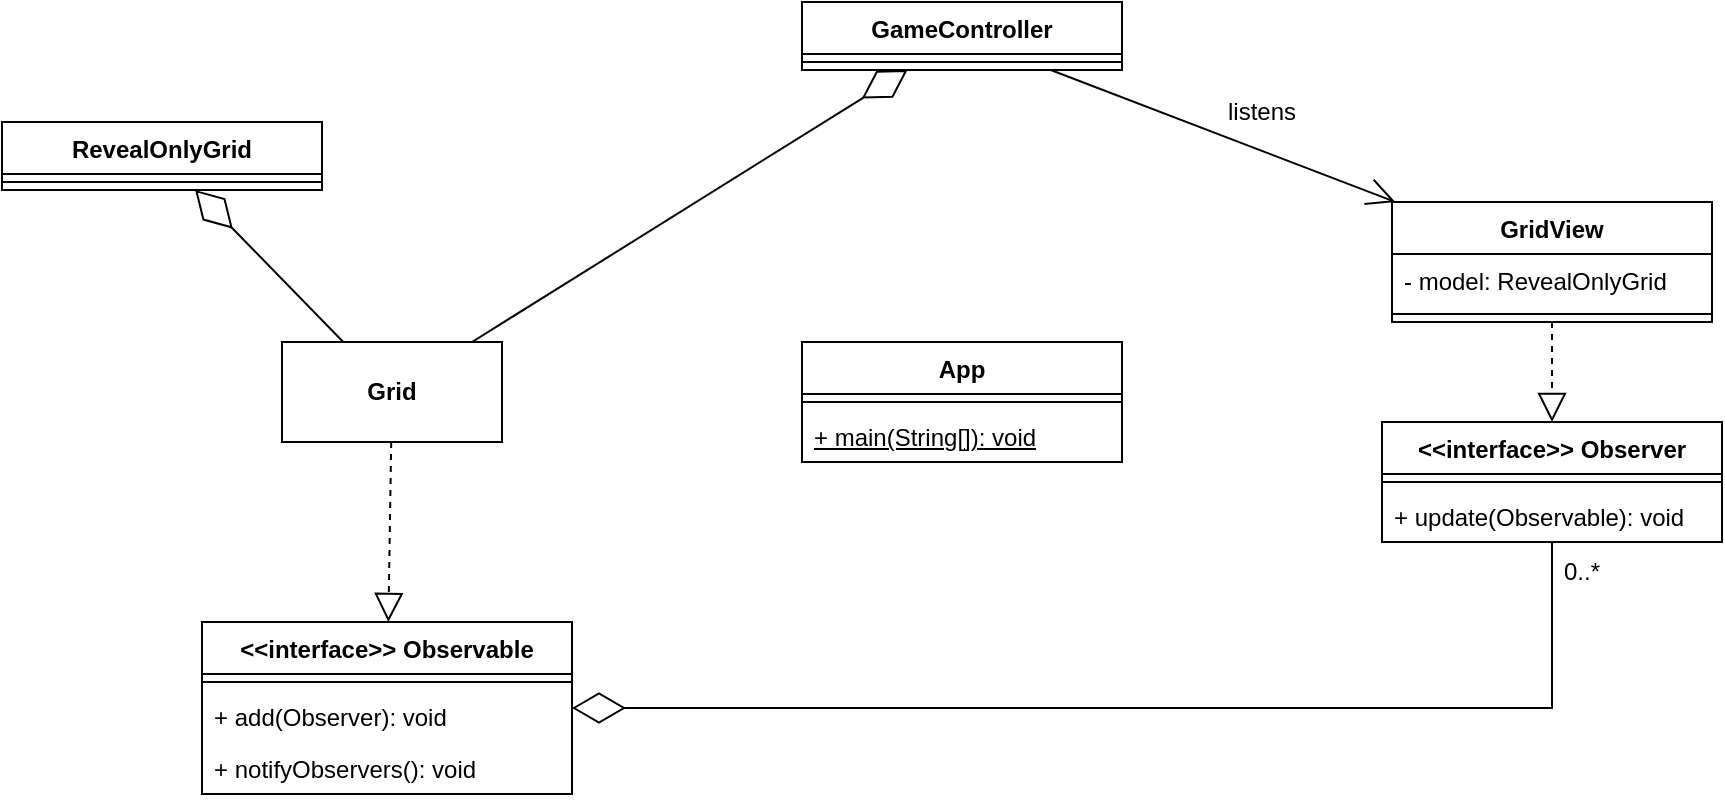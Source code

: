 <mxfile version="20.8.16" type="device"><diagram name="Page-1" id="g3-mVvi1hzuYnCL7R9HN"><mxGraphModel dx="1434" dy="775" grid="1" gridSize="10" guides="1" tooltips="1" connect="1" arrows="1" fold="1" page="1" pageScale="1" pageWidth="1169" pageHeight="827" math="0" shadow="0"><root><mxCell id="0"/><mxCell id="1" parent="0"/><mxCell id="6AYW1XJQmgtLw0MdgtlU-1" value="App" style="swimlane;fontStyle=1;align=center;verticalAlign=top;childLayout=stackLayout;horizontal=1;startSize=26;horizontalStack=0;resizeParent=1;resizeParentMax=0;resizeLast=0;collapsible=1;marginBottom=0;whiteSpace=wrap;html=1;" parent="1" vertex="1"><mxGeometry x="440" y="320" width="160" height="60" as="geometry"/></mxCell><mxCell id="6AYW1XJQmgtLw0MdgtlU-3" value="" style="line;strokeWidth=1;fillColor=none;align=left;verticalAlign=middle;spacingTop=-1;spacingLeft=3;spacingRight=3;rotatable=0;labelPosition=right;points=[];portConstraint=eastwest;strokeColor=inherit;" parent="6AYW1XJQmgtLw0MdgtlU-1" vertex="1"><mxGeometry y="26" width="160" height="8" as="geometry"/></mxCell><mxCell id="6AYW1XJQmgtLw0MdgtlU-5" value="&lt;u&gt;+ main(String[]): void&lt;/u&gt;" style="text;strokeColor=none;fillColor=none;align=left;verticalAlign=top;spacingLeft=4;spacingRight=4;overflow=hidden;rotatable=0;points=[[0,0.5],[1,0.5]];portConstraint=eastwest;whiteSpace=wrap;html=1;" parent="6AYW1XJQmgtLw0MdgtlU-1" vertex="1"><mxGeometry y="34" width="160" height="26" as="geometry"/></mxCell><mxCell id="6AYW1XJQmgtLw0MdgtlU-6" value="GameController" style="swimlane;fontStyle=1;align=center;verticalAlign=top;childLayout=stackLayout;horizontal=1;startSize=26;horizontalStack=0;resizeParent=1;resizeParentMax=0;resizeLast=0;collapsible=1;marginBottom=0;whiteSpace=wrap;html=1;" parent="1" vertex="1"><mxGeometry x="440" y="150" width="160" height="34" as="geometry"/></mxCell><mxCell id="6AYW1XJQmgtLw0MdgtlU-7" value="" style="line;strokeWidth=1;fillColor=none;align=left;verticalAlign=middle;spacingTop=-1;spacingLeft=3;spacingRight=3;rotatable=0;labelPosition=right;points=[];portConstraint=eastwest;strokeColor=inherit;" parent="6AYW1XJQmgtLw0MdgtlU-6" vertex="1"><mxGeometry y="26" width="160" height="8" as="geometry"/></mxCell><mxCell id="6AYW1XJQmgtLw0MdgtlU-11" value="GridView" style="swimlane;fontStyle=1;align=center;verticalAlign=top;childLayout=stackLayout;horizontal=1;startSize=26;horizontalStack=0;resizeParent=1;resizeParentMax=0;resizeLast=0;collapsible=1;marginBottom=0;whiteSpace=wrap;html=1;" parent="1" vertex="1"><mxGeometry x="735" y="250" width="160" height="60" as="geometry"/></mxCell><mxCell id="6AYW1XJQmgtLw0MdgtlU-31" value="- model: RevealOnlyGrid" style="text;strokeColor=none;fillColor=none;align=left;verticalAlign=top;spacingLeft=4;spacingRight=4;overflow=hidden;rotatable=0;points=[[0,0.5],[1,0.5]];portConstraint=eastwest;whiteSpace=wrap;html=1;" parent="6AYW1XJQmgtLw0MdgtlU-11" vertex="1"><mxGeometry y="26" width="160" height="26" as="geometry"/></mxCell><mxCell id="6AYW1XJQmgtLw0MdgtlU-12" value="" style="line;strokeWidth=1;fillColor=none;align=left;verticalAlign=middle;spacingTop=-1;spacingLeft=3;spacingRight=3;rotatable=0;labelPosition=right;points=[];portConstraint=eastwest;strokeColor=inherit;" parent="6AYW1XJQmgtLw0MdgtlU-11" vertex="1"><mxGeometry y="52" width="160" height="8" as="geometry"/></mxCell><mxCell id="6AYW1XJQmgtLw0MdgtlU-13" value="RevealOnlyGrid" style="swimlane;fontStyle=1;align=center;verticalAlign=top;childLayout=stackLayout;horizontal=1;startSize=26;horizontalStack=0;resizeParent=1;resizeParentMax=0;resizeLast=0;collapsible=1;marginBottom=0;whiteSpace=wrap;html=1;" parent="1" vertex="1"><mxGeometry x="40" y="210" width="160" height="34" as="geometry"/></mxCell><mxCell id="6AYW1XJQmgtLw0MdgtlU-14" value="" style="line;strokeWidth=1;fillColor=none;align=left;verticalAlign=middle;spacingTop=-1;spacingLeft=3;spacingRight=3;rotatable=0;labelPosition=right;points=[];portConstraint=eastwest;strokeColor=inherit;" parent="6AYW1XJQmgtLw0MdgtlU-13" vertex="1"><mxGeometry y="26" width="160" height="8" as="geometry"/></mxCell><mxCell id="6AYW1XJQmgtLw0MdgtlU-17" value="&lt;b&gt;Grid&lt;/b&gt;" style="html=1;whiteSpace=wrap;" parent="1" vertex="1"><mxGeometry x="180" y="320" width="110" height="50" as="geometry"/></mxCell><mxCell id="6AYW1XJQmgtLw0MdgtlU-18" value="" style="endArrow=diamondThin;endFill=0;endSize=24;html=1;rounded=0;" parent="1" source="6AYW1XJQmgtLw0MdgtlU-17" target="6AYW1XJQmgtLw0MdgtlU-13" edge="1"><mxGeometry width="160" relative="1" as="geometry"><mxPoint x="500" y="350" as="sourcePoint"/><mxPoint x="660" y="350" as="targetPoint"/></mxGeometry></mxCell><mxCell id="6AYW1XJQmgtLw0MdgtlU-19" value="" style="endArrow=diamondThin;endFill=0;endSize=24;html=1;rounded=0;" parent="1" source="6AYW1XJQmgtLw0MdgtlU-17" target="6AYW1XJQmgtLw0MdgtlU-6" edge="1"><mxGeometry width="160" relative="1" as="geometry"><mxPoint x="115" y="190" as="sourcePoint"/><mxPoint x="115" y="264" as="targetPoint"/></mxGeometry></mxCell><mxCell id="6AYW1XJQmgtLw0MdgtlU-20" value="&amp;lt;&amp;lt;interface&amp;gt;&amp;gt; Observer" style="swimlane;fontStyle=1;align=center;verticalAlign=top;childLayout=stackLayout;horizontal=1;startSize=26;horizontalStack=0;resizeParent=1;resizeParentMax=0;resizeLast=0;collapsible=1;marginBottom=0;whiteSpace=wrap;html=1;" parent="1" vertex="1"><mxGeometry x="730" y="360" width="170" height="60" as="geometry"/></mxCell><mxCell id="6AYW1XJQmgtLw0MdgtlU-21" value="" style="line;strokeWidth=1;fillColor=none;align=left;verticalAlign=middle;spacingTop=-1;spacingLeft=3;spacingRight=3;rotatable=0;labelPosition=right;points=[];portConstraint=eastwest;strokeColor=inherit;" parent="6AYW1XJQmgtLw0MdgtlU-20" vertex="1"><mxGeometry y="26" width="170" height="8" as="geometry"/></mxCell><mxCell id="6AYW1XJQmgtLw0MdgtlU-28" value="&lt;div align=&quot;left&quot;&gt;+ update(Observable): void&lt;br&gt;&lt;/div&gt;" style="text;strokeColor=none;fillColor=none;align=left;verticalAlign=top;spacingLeft=4;spacingRight=4;overflow=hidden;rotatable=0;points=[[0,0.5],[1,0.5]];portConstraint=eastwest;whiteSpace=wrap;html=1;" parent="6AYW1XJQmgtLw0MdgtlU-20" vertex="1"><mxGeometry y="34" width="170" height="26" as="geometry"/></mxCell><mxCell id="6AYW1XJQmgtLw0MdgtlU-22" value="&amp;lt;&amp;lt;interface&amp;gt;&amp;gt; Observable" style="swimlane;fontStyle=1;align=center;verticalAlign=top;childLayout=stackLayout;horizontal=1;startSize=26;horizontalStack=0;resizeParent=1;resizeParentMax=0;resizeLast=0;collapsible=1;marginBottom=0;whiteSpace=wrap;html=1;" parent="1" vertex="1"><mxGeometry x="140" y="460" width="185" height="86" as="geometry"/></mxCell><mxCell id="6AYW1XJQmgtLw0MdgtlU-23" value="" style="line;strokeWidth=1;fillColor=none;align=left;verticalAlign=middle;spacingTop=-1;spacingLeft=3;spacingRight=3;rotatable=0;labelPosition=right;points=[];portConstraint=eastwest;strokeColor=inherit;" parent="6AYW1XJQmgtLw0MdgtlU-22" vertex="1"><mxGeometry y="26" width="185" height="8" as="geometry"/></mxCell><mxCell id="6AYW1XJQmgtLw0MdgtlU-29" value="+ add(Observer): void" style="text;strokeColor=none;fillColor=none;align=left;verticalAlign=top;spacingLeft=4;spacingRight=4;overflow=hidden;rotatable=0;points=[[0,0.5],[1,0.5]];portConstraint=eastwest;whiteSpace=wrap;html=1;" parent="6AYW1XJQmgtLw0MdgtlU-22" vertex="1"><mxGeometry y="34" width="185" height="26" as="geometry"/></mxCell><mxCell id="6AYW1XJQmgtLw0MdgtlU-30" value="+ notifyObservers(): void" style="text;strokeColor=none;fillColor=none;align=left;verticalAlign=top;spacingLeft=4;spacingRight=4;overflow=hidden;rotatable=0;points=[[0,0.5],[1,0.5]];portConstraint=eastwest;whiteSpace=wrap;html=1;" parent="6AYW1XJQmgtLw0MdgtlU-22" vertex="1"><mxGeometry y="60" width="185" height="26" as="geometry"/></mxCell><mxCell id="6AYW1XJQmgtLw0MdgtlU-24" value="" style="endArrow=block;dashed=1;endFill=0;endSize=12;html=1;rounded=0;" parent="1" source="6AYW1XJQmgtLw0MdgtlU-17" target="6AYW1XJQmgtLw0MdgtlU-22" edge="1"><mxGeometry width="160" relative="1" as="geometry"><mxPoint x="500" y="350" as="sourcePoint"/><mxPoint x="660" y="350" as="targetPoint"/></mxGeometry></mxCell><mxCell id="6AYW1XJQmgtLw0MdgtlU-25" value="" style="endArrow=block;dashed=1;endFill=0;endSize=12;html=1;rounded=0;" parent="1" source="6AYW1XJQmgtLw0MdgtlU-11" target="6AYW1XJQmgtLw0MdgtlU-20" edge="1"><mxGeometry width="160" relative="1" as="geometry"><mxPoint x="245" y="380" as="sourcePoint"/><mxPoint x="245" y="490" as="targetPoint"/></mxGeometry></mxCell><mxCell id="6AYW1XJQmgtLw0MdgtlU-26" value="" style="endArrow=diamondThin;endFill=0;endSize=24;html=1;rounded=0;" parent="1" source="6AYW1XJQmgtLw0MdgtlU-20" target="6AYW1XJQmgtLw0MdgtlU-22" edge="1"><mxGeometry width="160" relative="1" as="geometry"><mxPoint x="285" y="330" as="sourcePoint"/><mxPoint x="503" y="194" as="targetPoint"/><Array as="points"><mxPoint x="815" y="503"/></Array></mxGeometry></mxCell><mxCell id="6AYW1XJQmgtLw0MdgtlU-27" value="0..*" style="text;html=1;strokeColor=none;fillColor=none;align=center;verticalAlign=middle;whiteSpace=wrap;rounded=0;" parent="1" vertex="1"><mxGeometry x="800" y="420" width="60" height="30" as="geometry"/></mxCell><mxCell id="6AYW1XJQmgtLw0MdgtlU-33" value="" style="endArrow=open;endFill=1;endSize=12;html=1;rounded=0;" parent="1" source="6AYW1XJQmgtLw0MdgtlU-6" target="6AYW1XJQmgtLw0MdgtlU-11" edge="1"><mxGeometry width="160" relative="1" as="geometry"><mxPoint x="500" y="350" as="sourcePoint"/><mxPoint x="660" y="350" as="targetPoint"/></mxGeometry></mxCell><mxCell id="6AYW1XJQmgtLw0MdgtlU-35" value="listens" style="text;html=1;strokeColor=none;fillColor=none;align=center;verticalAlign=middle;whiteSpace=wrap;rounded=0;" parent="1" vertex="1"><mxGeometry x="640" y="190" width="60" height="30" as="geometry"/></mxCell></root></mxGraphModel></diagram></mxfile>